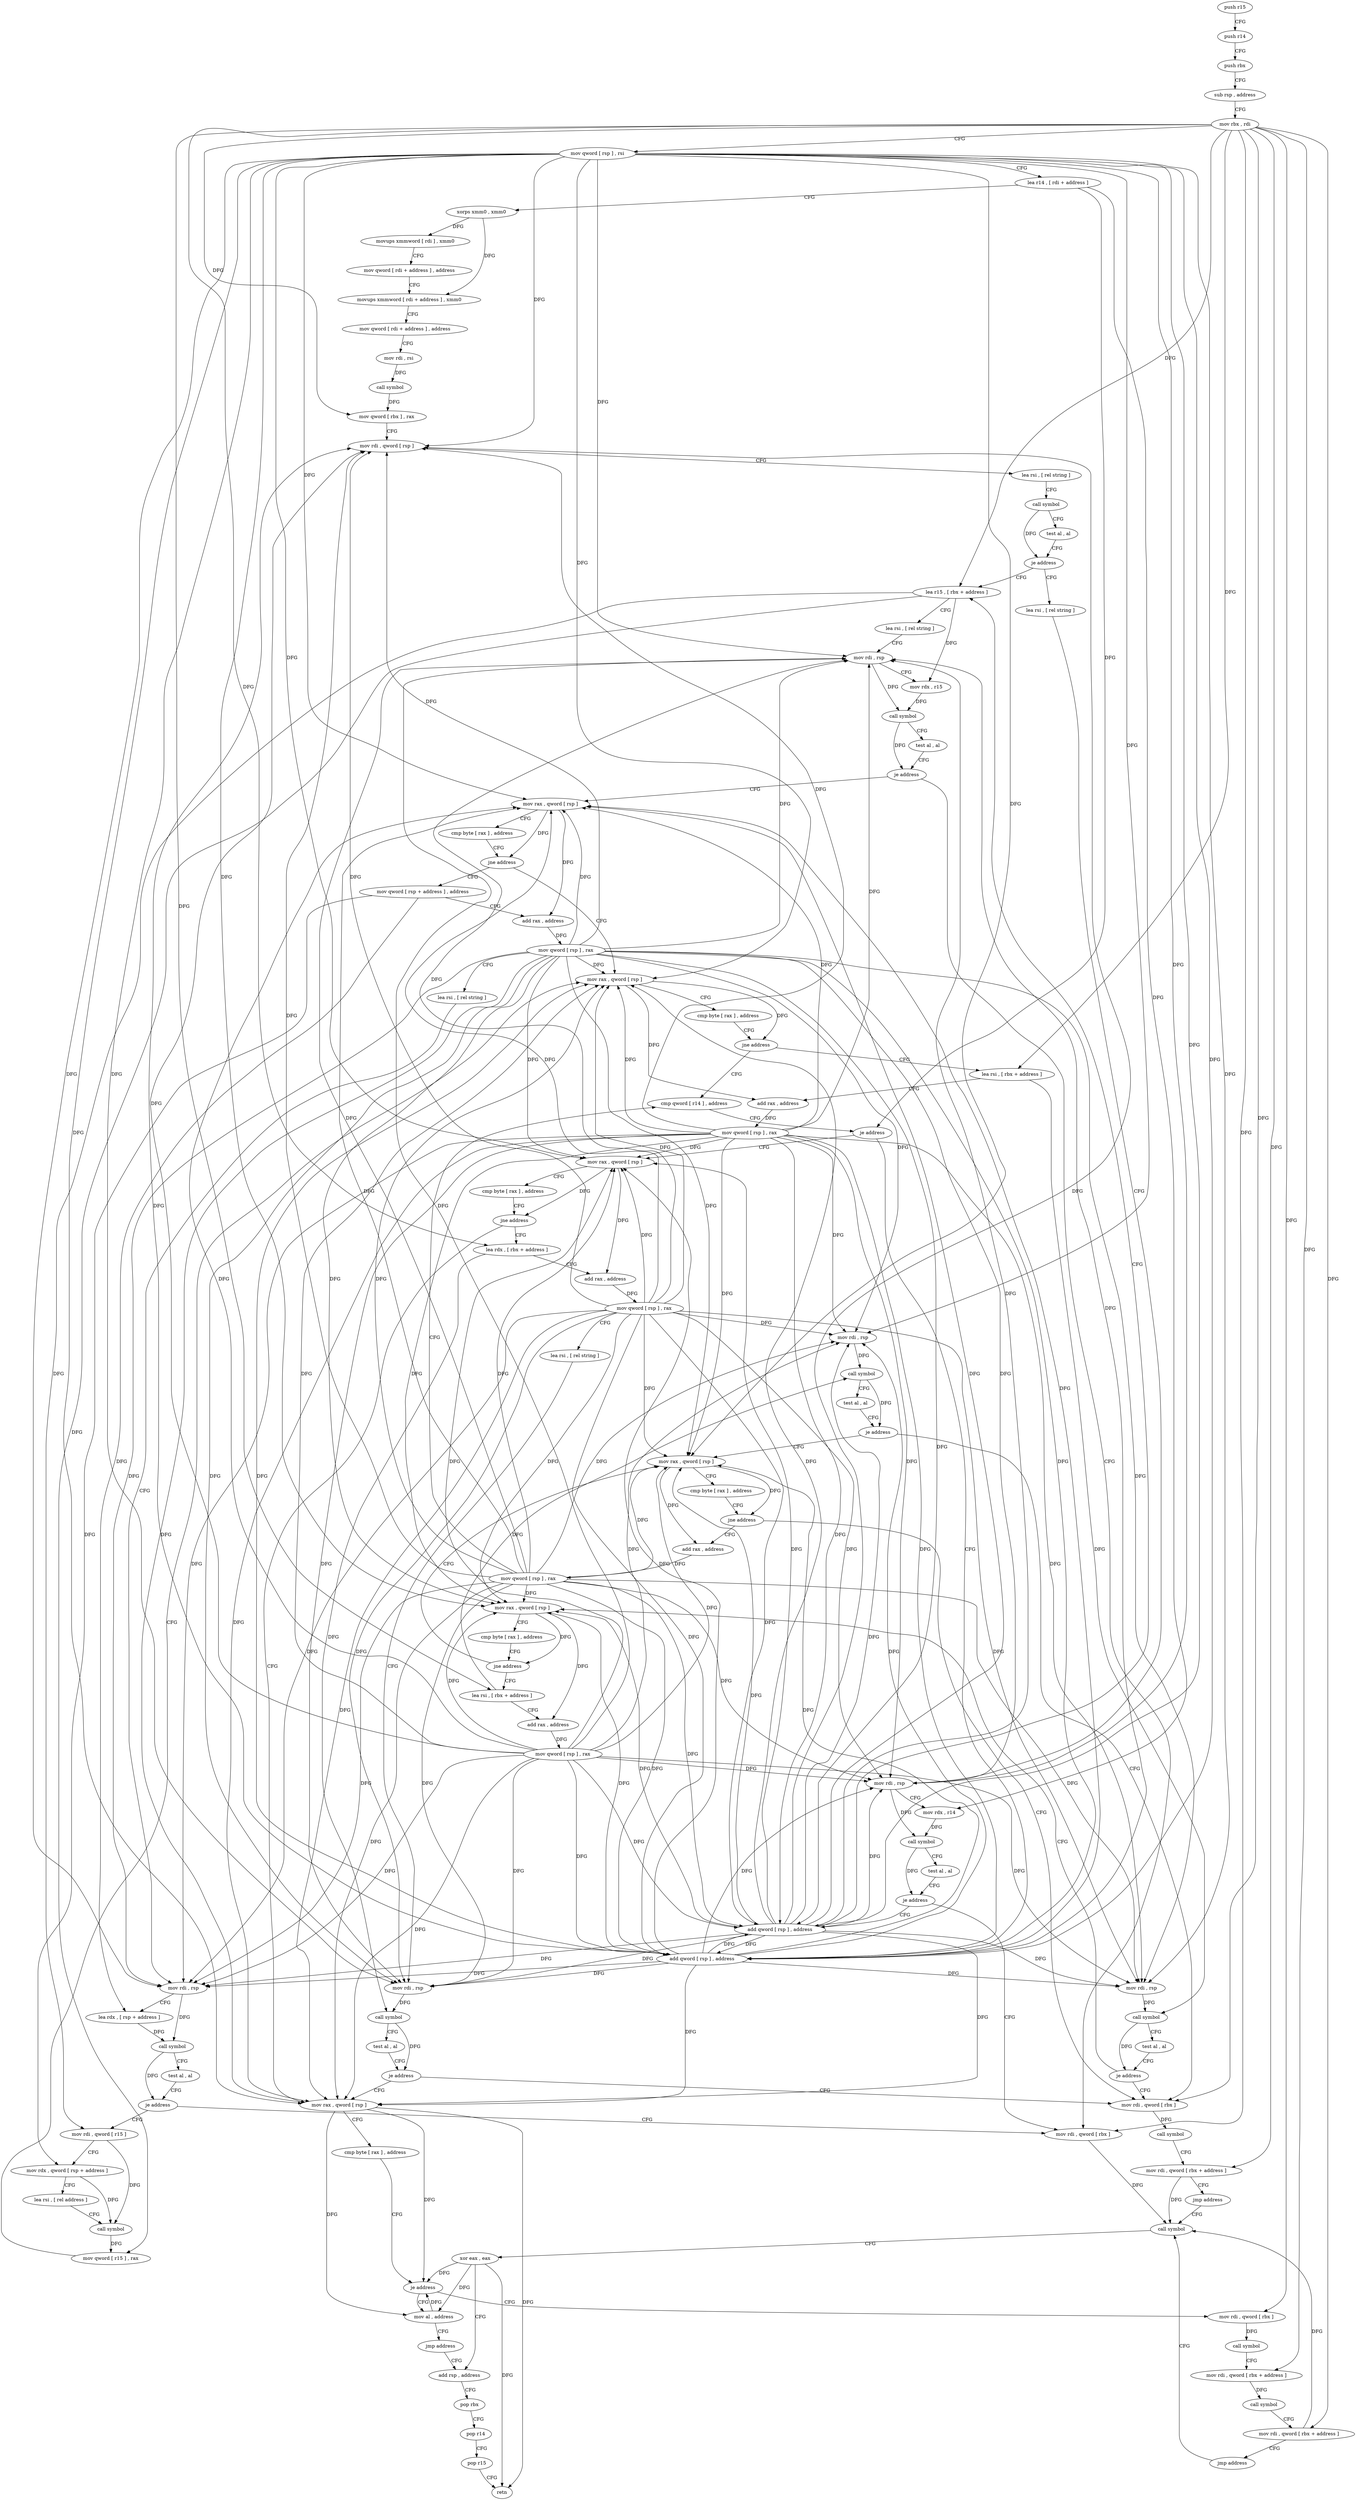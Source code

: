 digraph "func" {
"138880" [label = "push r15" ]
"138882" [label = "push r14" ]
"138884" [label = "push rbx" ]
"138885" [label = "sub rsp , address" ]
"138889" [label = "mov rbx , rdi" ]
"138892" [label = "mov qword [ rsp ] , rsi" ]
"138896" [label = "lea r14 , [ rdi + address ]" ]
"138900" [label = "xorps xmm0 , xmm0" ]
"138903" [label = "movups xmmword [ rdi ] , xmm0" ]
"138906" [label = "mov qword [ rdi + address ] , address" ]
"138914" [label = "movups xmmword [ rdi + address ] , xmm0" ]
"138918" [label = "mov qword [ rdi + address ] , address" ]
"138926" [label = "mov rdi , rsi" ]
"138929" [label = "call symbol" ]
"138934" [label = "mov qword [ rbx ] , rax" ]
"138937" [label = "mov rdi , qword [ rsp ]" ]
"138941" [label = "lea rsi , [ rel string ]" ]
"138948" [label = "call symbol" ]
"138953" [label = "test al , al" ]
"138955" [label = "je address" ]
"138988" [label = "lea r15 , [ rbx + address ]" ]
"138957" [label = "lea rsi , [ rel string ]" ]
"138992" [label = "lea rsi , [ rel string ]" ]
"138999" [label = "mov rdi , rsp" ]
"139002" [label = "mov rdx , r15" ]
"139005" [label = "call symbol" ]
"139010" [label = "test al , al" ]
"139012" [label = "je address" ]
"139265" [label = "mov rdi , qword [ rbx ]" ]
"139018" [label = "mov rax , qword [ rsp ]" ]
"138964" [label = "mov rdi , rsp" ]
"138967" [label = "mov rdx , r14" ]
"138970" [label = "call symbol" ]
"138975" [label = "test al , al" ]
"138977" [label = "je address" ]
"138983" [label = "add qword [ rsp ] , address" ]
"139268" [label = "call symbol" ]
"139022" [label = "cmp byte [ rax ] , address" ]
"139025" [label = "jne address" ]
"139095" [label = "mov rax , qword [ rsp ]" ]
"139027" [label = "mov qword [ rsp + address ] , address" ]
"139099" [label = "cmp byte [ rax ] , address" ]
"139102" [label = "jne address" ]
"139182" [label = "cmp qword [ r14 ] , address" ]
"139104" [label = "lea rsi , [ rbx + address ]" ]
"139036" [label = "add rax , address" ]
"139040" [label = "mov qword [ rsp ] , rax" ]
"139044" [label = "lea rsi , [ rel string ]" ]
"139051" [label = "mov rdi , rsp" ]
"139054" [label = "lea rdx , [ rsp + address ]" ]
"139059" [label = "call symbol" ]
"139064" [label = "test al , al" ]
"139066" [label = "je address" ]
"139072" [label = "mov rdi , qword [ r15 ]" ]
"139186" [label = "je address" ]
"139193" [label = "mov rax , qword [ rsp ]" ]
"139188" [label = "add qword [ rsp ] , address" ]
"139108" [label = "add rax , address" ]
"139112" [label = "mov qword [ rsp ] , rax" ]
"139116" [label = "mov rdi , rsp" ]
"139119" [label = "call symbol" ]
"139124" [label = "test al , al" ]
"139126" [label = "je address" ]
"139285" [label = "mov rdi , qword [ rbx ]" ]
"139132" [label = "mov rax , qword [ rsp ]" ]
"139075" [label = "mov rdx , qword [ rsp + address ]" ]
"139080" [label = "lea rsi , [ rel address ]" ]
"139087" [label = "call symbol" ]
"139092" [label = "mov qword [ r15 ] , rax" ]
"139197" [label = "cmp byte [ rax ] , address" ]
"139200" [label = "jne address" ]
"139233" [label = "mov rax , qword [ rsp ]" ]
"139202" [label = "lea rdx , [ rbx + address ]" ]
"139288" [label = "call symbol" ]
"139293" [label = "mov rdi , qword [ rbx + address ]" ]
"139297" [label = "jmp address" ]
"139136" [label = "cmp byte [ rax ] , address" ]
"139139" [label = "jne address" ]
"139165" [label = "mov rax , qword [ rsp ]" ]
"139141" [label = "lea rsi , [ rbx + address ]" ]
"139237" [label = "cmp byte [ rax ] , address" ]
"139240" [label = "je address" ]
"139299" [label = "mov al , address" ]
"139242" [label = "mov rdi , qword [ rbx ]" ]
"139206" [label = "add rax , address" ]
"139210" [label = "mov qword [ rsp ] , rax" ]
"139214" [label = "lea rsi , [ rel string ]" ]
"139221" [label = "mov rdi , rsp" ]
"139224" [label = "call symbol" ]
"139229" [label = "test al , al" ]
"139231" [label = "je address" ]
"139273" [label = "xor eax , eax" ]
"139275" [label = "add rsp , address" ]
"139169" [label = "cmp byte [ rax ] , address" ]
"139172" [label = "jne address" ]
"139174" [label = "add rax , address" ]
"139145" [label = "add rax , address" ]
"139149" [label = "mov qword [ rsp ] , rax" ]
"139153" [label = "mov rdi , rsp" ]
"139156" [label = "call symbol" ]
"139161" [label = "test al , al" ]
"139163" [label = "je address" ]
"139301" [label = "jmp address" ]
"139245" [label = "call symbol" ]
"139250" [label = "mov rdi , qword [ rbx + address ]" ]
"139254" [label = "call symbol" ]
"139259" [label = "mov rdi , qword [ rbx + address ]" ]
"139263" [label = "jmp address" ]
"139178" [label = "mov qword [ rsp ] , rax" ]
"139279" [label = "pop rbx" ]
"139280" [label = "pop r14" ]
"139282" [label = "pop r15" ]
"139284" [label = "retn" ]
"138880" -> "138882" [ label = "CFG" ]
"138882" -> "138884" [ label = "CFG" ]
"138884" -> "138885" [ label = "CFG" ]
"138885" -> "138889" [ label = "CFG" ]
"138889" -> "138892" [ label = "CFG" ]
"138889" -> "138934" [ label = "DFG" ]
"138889" -> "138988" [ label = "DFG" ]
"138889" -> "139265" [ label = "DFG" ]
"138889" -> "139104" [ label = "DFG" ]
"138889" -> "139285" [ label = "DFG" ]
"138889" -> "139293" [ label = "DFG" ]
"138889" -> "139202" [ label = "DFG" ]
"138889" -> "139141" [ label = "DFG" ]
"138889" -> "139242" [ label = "DFG" ]
"138889" -> "139250" [ label = "DFG" ]
"138889" -> "139259" [ label = "DFG" ]
"138892" -> "138896" [ label = "CFG" ]
"138892" -> "138937" [ label = "DFG" ]
"138892" -> "139018" [ label = "DFG" ]
"138892" -> "138983" [ label = "DFG" ]
"138892" -> "139095" [ label = "DFG" ]
"138892" -> "139193" [ label = "DFG" ]
"138892" -> "139188" [ label = "DFG" ]
"138892" -> "139132" [ label = "DFG" ]
"138892" -> "139233" [ label = "DFG" ]
"138892" -> "139165" [ label = "DFG" ]
"138892" -> "138999" [ label = "DFG" ]
"138892" -> "138964" [ label = "DFG" ]
"138892" -> "139051" [ label = "DFG" ]
"138892" -> "139116" [ label = "DFG" ]
"138892" -> "139221" [ label = "DFG" ]
"138892" -> "139153" [ label = "DFG" ]
"138896" -> "138900" [ label = "CFG" ]
"138896" -> "138967" [ label = "DFG" ]
"138896" -> "139186" [ label = "DFG" ]
"138900" -> "138903" [ label = "DFG" ]
"138900" -> "138914" [ label = "DFG" ]
"138903" -> "138906" [ label = "CFG" ]
"138906" -> "138914" [ label = "CFG" ]
"138914" -> "138918" [ label = "CFG" ]
"138918" -> "138926" [ label = "CFG" ]
"138926" -> "138929" [ label = "DFG" ]
"138929" -> "138934" [ label = "DFG" ]
"138934" -> "138937" [ label = "CFG" ]
"138937" -> "138941" [ label = "CFG" ]
"138941" -> "138948" [ label = "CFG" ]
"138948" -> "138953" [ label = "CFG" ]
"138948" -> "138955" [ label = "DFG" ]
"138953" -> "138955" [ label = "CFG" ]
"138955" -> "138988" [ label = "CFG" ]
"138955" -> "138957" [ label = "CFG" ]
"138988" -> "138992" [ label = "CFG" ]
"138988" -> "139002" [ label = "DFG" ]
"138988" -> "139072" [ label = "DFG" ]
"138988" -> "139092" [ label = "DFG" ]
"138957" -> "138964" [ label = "CFG" ]
"138992" -> "138999" [ label = "CFG" ]
"138999" -> "139002" [ label = "CFG" ]
"138999" -> "139005" [ label = "DFG" ]
"139002" -> "139005" [ label = "DFG" ]
"139005" -> "139010" [ label = "CFG" ]
"139005" -> "139012" [ label = "DFG" ]
"139010" -> "139012" [ label = "CFG" ]
"139012" -> "139265" [ label = "CFG" ]
"139012" -> "139018" [ label = "CFG" ]
"139265" -> "139268" [ label = "DFG" ]
"139018" -> "139022" [ label = "CFG" ]
"139018" -> "139025" [ label = "DFG" ]
"139018" -> "139036" [ label = "DFG" ]
"138964" -> "138967" [ label = "CFG" ]
"138964" -> "138970" [ label = "DFG" ]
"138967" -> "138970" [ label = "DFG" ]
"138970" -> "138975" [ label = "CFG" ]
"138970" -> "138977" [ label = "DFG" ]
"138975" -> "138977" [ label = "CFG" ]
"138977" -> "139265" [ label = "CFG" ]
"138977" -> "138983" [ label = "CFG" ]
"138983" -> "138988" [ label = "CFG" ]
"138983" -> "138937" [ label = "DFG" ]
"138983" -> "138999" [ label = "DFG" ]
"138983" -> "138964" [ label = "DFG" ]
"138983" -> "139018" [ label = "DFG" ]
"138983" -> "139095" [ label = "DFG" ]
"138983" -> "139193" [ label = "DFG" ]
"138983" -> "139188" [ label = "DFG" ]
"138983" -> "139132" [ label = "DFG" ]
"138983" -> "139233" [ label = "DFG" ]
"138983" -> "139165" [ label = "DFG" ]
"138983" -> "139051" [ label = "DFG" ]
"138983" -> "139116" [ label = "DFG" ]
"138983" -> "139221" [ label = "DFG" ]
"138983" -> "139153" [ label = "DFG" ]
"139268" -> "139273" [ label = "CFG" ]
"139022" -> "139025" [ label = "CFG" ]
"139025" -> "139095" [ label = "CFG" ]
"139025" -> "139027" [ label = "CFG" ]
"139095" -> "139099" [ label = "CFG" ]
"139095" -> "139102" [ label = "DFG" ]
"139095" -> "139108" [ label = "DFG" ]
"139027" -> "139036" [ label = "CFG" ]
"139027" -> "139075" [ label = "DFG" ]
"139027" -> "139054" [ label = "DFG" ]
"139099" -> "139102" [ label = "CFG" ]
"139102" -> "139182" [ label = "CFG" ]
"139102" -> "139104" [ label = "CFG" ]
"139182" -> "139186" [ label = "CFG" ]
"139104" -> "139108" [ label = "CFG" ]
"139104" -> "139119" [ label = "DFG" ]
"139036" -> "139040" [ label = "DFG" ]
"139040" -> "139044" [ label = "CFG" ]
"139040" -> "138937" [ label = "DFG" ]
"139040" -> "138999" [ label = "DFG" ]
"139040" -> "138964" [ label = "DFG" ]
"139040" -> "139018" [ label = "DFG" ]
"139040" -> "138983" [ label = "DFG" ]
"139040" -> "139095" [ label = "DFG" ]
"139040" -> "139193" [ label = "DFG" ]
"139040" -> "139188" [ label = "DFG" ]
"139040" -> "139132" [ label = "DFG" ]
"139040" -> "139233" [ label = "DFG" ]
"139040" -> "139165" [ label = "DFG" ]
"139040" -> "139051" [ label = "DFG" ]
"139040" -> "139116" [ label = "DFG" ]
"139040" -> "139221" [ label = "DFG" ]
"139040" -> "139153" [ label = "DFG" ]
"139044" -> "139051" [ label = "CFG" ]
"139051" -> "139054" [ label = "CFG" ]
"139051" -> "139059" [ label = "DFG" ]
"139054" -> "139059" [ label = "DFG" ]
"139059" -> "139064" [ label = "CFG" ]
"139059" -> "139066" [ label = "DFG" ]
"139064" -> "139066" [ label = "CFG" ]
"139066" -> "139265" [ label = "CFG" ]
"139066" -> "139072" [ label = "CFG" ]
"139072" -> "139075" [ label = "CFG" ]
"139072" -> "139087" [ label = "DFG" ]
"139186" -> "139193" [ label = "CFG" ]
"139186" -> "139188" [ label = "CFG" ]
"139193" -> "139197" [ label = "CFG" ]
"139193" -> "139200" [ label = "DFG" ]
"139193" -> "139206" [ label = "DFG" ]
"139188" -> "139193" [ label = "DFG" ]
"139188" -> "138937" [ label = "DFG" ]
"139188" -> "138999" [ label = "DFG" ]
"139188" -> "138964" [ label = "DFG" ]
"139188" -> "139018" [ label = "DFG" ]
"139188" -> "138983" [ label = "DFG" ]
"139188" -> "139095" [ label = "DFG" ]
"139188" -> "139051" [ label = "DFG" ]
"139188" -> "139116" [ label = "DFG" ]
"139188" -> "139132" [ label = "DFG" ]
"139188" -> "139233" [ label = "DFG" ]
"139188" -> "139165" [ label = "DFG" ]
"139188" -> "139221" [ label = "DFG" ]
"139188" -> "139153" [ label = "DFG" ]
"139108" -> "139112" [ label = "DFG" ]
"139112" -> "139116" [ label = "DFG" ]
"139112" -> "138937" [ label = "DFG" ]
"139112" -> "138999" [ label = "DFG" ]
"139112" -> "138964" [ label = "DFG" ]
"139112" -> "139018" [ label = "DFG" ]
"139112" -> "138983" [ label = "DFG" ]
"139112" -> "139095" [ label = "DFG" ]
"139112" -> "139051" [ label = "DFG" ]
"139112" -> "139193" [ label = "DFG" ]
"139112" -> "139188" [ label = "DFG" ]
"139112" -> "139132" [ label = "DFG" ]
"139112" -> "139233" [ label = "DFG" ]
"139112" -> "139165" [ label = "DFG" ]
"139112" -> "139221" [ label = "DFG" ]
"139112" -> "139153" [ label = "DFG" ]
"139116" -> "139119" [ label = "DFG" ]
"139119" -> "139124" [ label = "CFG" ]
"139119" -> "139126" [ label = "DFG" ]
"139124" -> "139126" [ label = "CFG" ]
"139126" -> "139285" [ label = "CFG" ]
"139126" -> "139132" [ label = "CFG" ]
"139285" -> "139288" [ label = "DFG" ]
"139132" -> "139136" [ label = "CFG" ]
"139132" -> "139139" [ label = "DFG" ]
"139132" -> "139145" [ label = "DFG" ]
"139075" -> "139080" [ label = "CFG" ]
"139075" -> "139087" [ label = "DFG" ]
"139080" -> "139087" [ label = "CFG" ]
"139087" -> "139092" [ label = "DFG" ]
"139092" -> "139095" [ label = "CFG" ]
"139197" -> "139200" [ label = "CFG" ]
"139200" -> "139233" [ label = "CFG" ]
"139200" -> "139202" [ label = "CFG" ]
"139233" -> "139237" [ label = "CFG" ]
"139233" -> "139284" [ label = "DFG" ]
"139233" -> "139240" [ label = "DFG" ]
"139233" -> "139299" [ label = "DFG" ]
"139202" -> "139206" [ label = "CFG" ]
"139202" -> "139224" [ label = "DFG" ]
"139288" -> "139293" [ label = "CFG" ]
"139293" -> "139297" [ label = "CFG" ]
"139293" -> "139268" [ label = "DFG" ]
"139297" -> "139268" [ label = "CFG" ]
"139136" -> "139139" [ label = "CFG" ]
"139139" -> "139165" [ label = "CFG" ]
"139139" -> "139141" [ label = "CFG" ]
"139165" -> "139169" [ label = "CFG" ]
"139165" -> "139172" [ label = "DFG" ]
"139165" -> "139174" [ label = "DFG" ]
"139141" -> "139145" [ label = "CFG" ]
"139141" -> "139156" [ label = "DFG" ]
"139237" -> "139240" [ label = "CFG" ]
"139240" -> "139299" [ label = "CFG" ]
"139240" -> "139242" [ label = "CFG" ]
"139299" -> "139301" [ label = "CFG" ]
"139299" -> "139240" [ label = "DFG" ]
"139242" -> "139245" [ label = "DFG" ]
"139206" -> "139210" [ label = "DFG" ]
"139210" -> "139214" [ label = "CFG" ]
"139210" -> "138937" [ label = "DFG" ]
"139210" -> "138999" [ label = "DFG" ]
"139210" -> "138964" [ label = "DFG" ]
"139210" -> "139018" [ label = "DFG" ]
"139210" -> "138983" [ label = "DFG" ]
"139210" -> "139095" [ label = "DFG" ]
"139210" -> "139051" [ label = "DFG" ]
"139210" -> "139116" [ label = "DFG" ]
"139210" -> "139193" [ label = "DFG" ]
"139210" -> "139188" [ label = "DFG" ]
"139210" -> "139132" [ label = "DFG" ]
"139210" -> "139233" [ label = "DFG" ]
"139210" -> "139165" [ label = "DFG" ]
"139210" -> "139221" [ label = "DFG" ]
"139210" -> "139153" [ label = "DFG" ]
"139214" -> "139221" [ label = "CFG" ]
"139221" -> "139224" [ label = "DFG" ]
"139224" -> "139229" [ label = "CFG" ]
"139224" -> "139231" [ label = "DFG" ]
"139229" -> "139231" [ label = "CFG" ]
"139231" -> "139285" [ label = "CFG" ]
"139231" -> "139233" [ label = "CFG" ]
"139273" -> "139275" [ label = "CFG" ]
"139273" -> "139284" [ label = "DFG" ]
"139273" -> "139240" [ label = "DFG" ]
"139273" -> "139299" [ label = "DFG" ]
"139275" -> "139279" [ label = "CFG" ]
"139169" -> "139172" [ label = "CFG" ]
"139172" -> "139285" [ label = "CFG" ]
"139172" -> "139174" [ label = "CFG" ]
"139174" -> "139178" [ label = "DFG" ]
"139145" -> "139149" [ label = "DFG" ]
"139149" -> "139153" [ label = "DFG" ]
"139149" -> "138937" [ label = "DFG" ]
"139149" -> "138999" [ label = "DFG" ]
"139149" -> "138964" [ label = "DFG" ]
"139149" -> "139018" [ label = "DFG" ]
"139149" -> "138983" [ label = "DFG" ]
"139149" -> "139095" [ label = "DFG" ]
"139149" -> "139051" [ label = "DFG" ]
"139149" -> "139116" [ label = "DFG" ]
"139149" -> "139193" [ label = "DFG" ]
"139149" -> "139188" [ label = "DFG" ]
"139149" -> "139132" [ label = "DFG" ]
"139149" -> "139233" [ label = "DFG" ]
"139149" -> "139221" [ label = "DFG" ]
"139149" -> "139165" [ label = "DFG" ]
"139153" -> "139156" [ label = "DFG" ]
"139156" -> "139161" [ label = "CFG" ]
"139156" -> "139163" [ label = "DFG" ]
"139161" -> "139163" [ label = "CFG" ]
"139163" -> "139285" [ label = "CFG" ]
"139163" -> "139165" [ label = "CFG" ]
"139301" -> "139275" [ label = "CFG" ]
"139245" -> "139250" [ label = "CFG" ]
"139250" -> "139254" [ label = "DFG" ]
"139254" -> "139259" [ label = "CFG" ]
"139259" -> "139263" [ label = "CFG" ]
"139259" -> "139268" [ label = "DFG" ]
"139263" -> "139268" [ label = "CFG" ]
"139178" -> "139182" [ label = "CFG" ]
"139178" -> "138937" [ label = "DFG" ]
"139178" -> "138999" [ label = "DFG" ]
"139178" -> "138964" [ label = "DFG" ]
"139178" -> "139018" [ label = "DFG" ]
"139178" -> "138983" [ label = "DFG" ]
"139178" -> "139095" [ label = "DFG" ]
"139178" -> "139051" [ label = "DFG" ]
"139178" -> "139116" [ label = "DFG" ]
"139178" -> "139193" [ label = "DFG" ]
"139178" -> "139188" [ label = "DFG" ]
"139178" -> "139132" [ label = "DFG" ]
"139178" -> "139233" [ label = "DFG" ]
"139178" -> "139221" [ label = "DFG" ]
"139178" -> "139165" [ label = "DFG" ]
"139178" -> "139153" [ label = "DFG" ]
"139279" -> "139280" [ label = "CFG" ]
"139280" -> "139282" [ label = "CFG" ]
"139282" -> "139284" [ label = "CFG" ]
}
